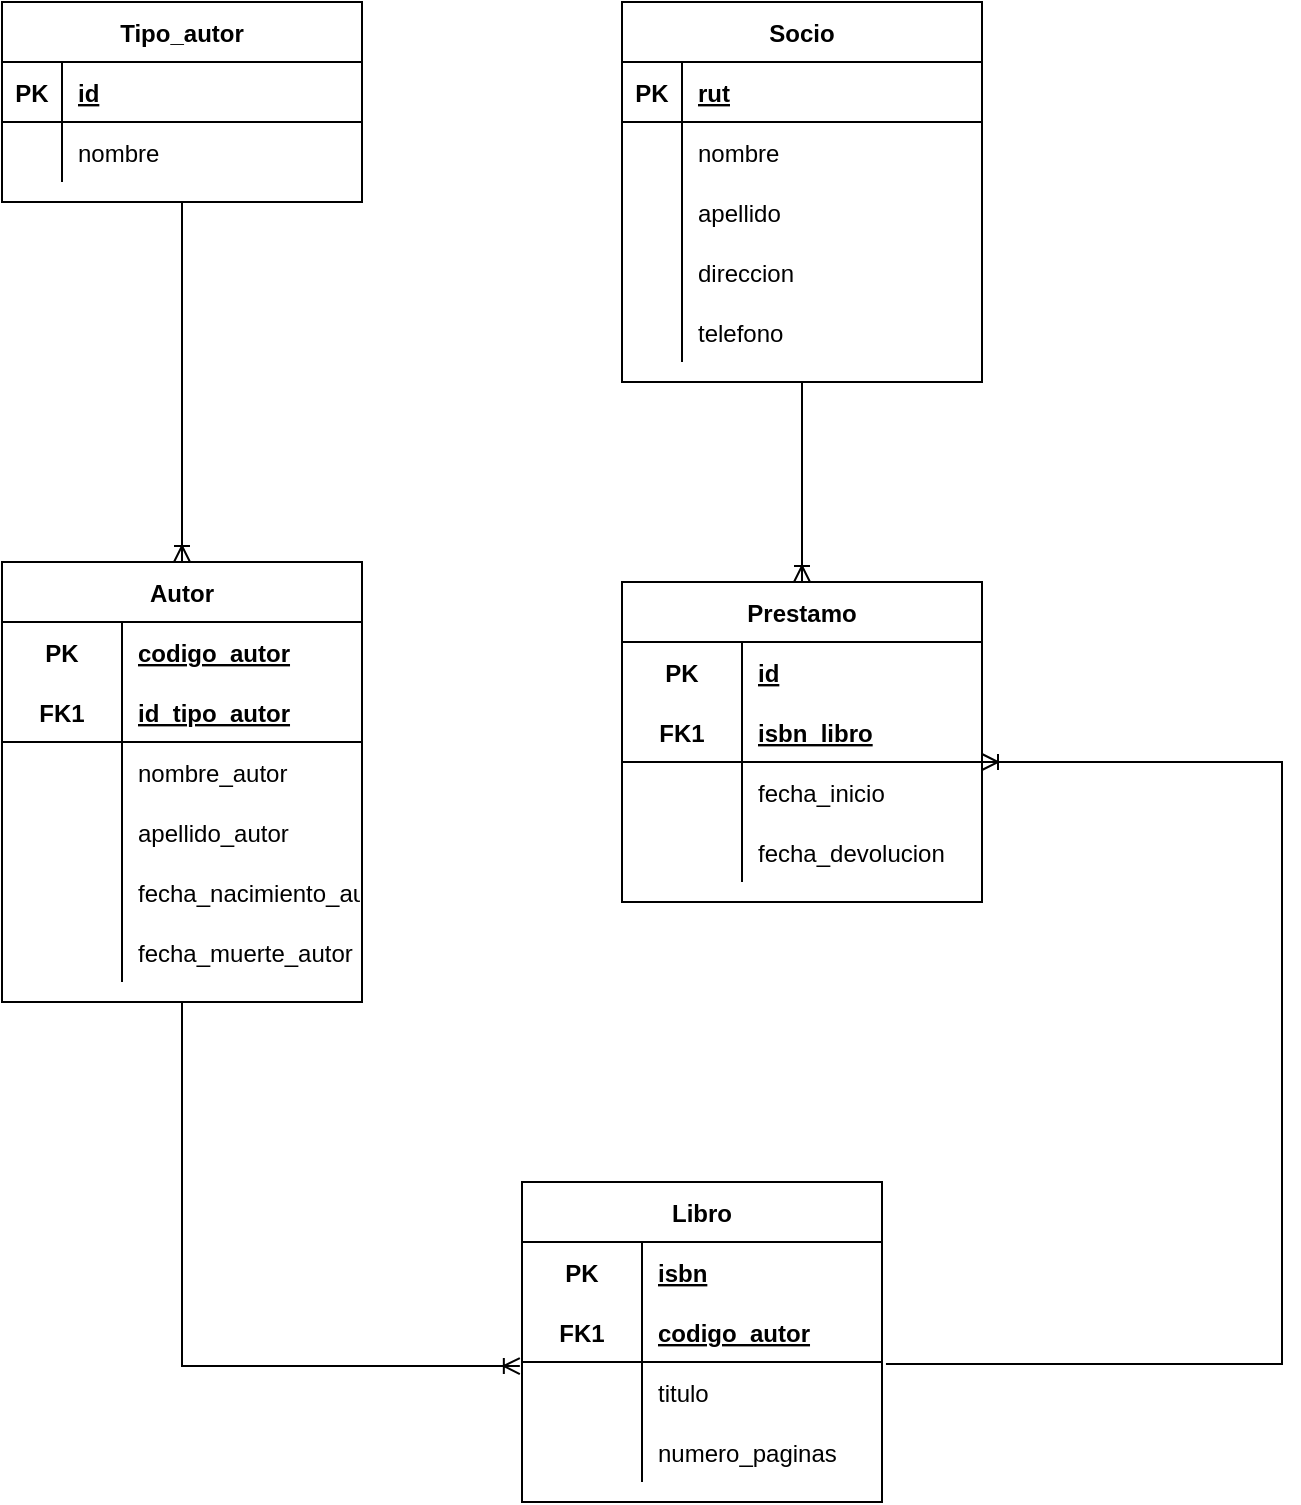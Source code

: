 <mxfile version="20.2.2" type="device"><diagram id="qqFKL270orNoFgslVm-Y" name="Página-1"><mxGraphModel dx="1437" dy="813" grid="1" gridSize="10" guides="1" tooltips="1" connect="1" arrows="1" fold="1" page="1" pageScale="1" pageWidth="827" pageHeight="1169" math="0" shadow="0"><root><mxCell id="0"/><mxCell id="1" parent="0"/><mxCell id="czoO1oTbY1Dwe-ehmWwC-1" value="Tipo_autor" style="shape=table;startSize=30;container=1;collapsible=1;childLayout=tableLayout;fixedRows=1;rowLines=0;fontStyle=1;align=center;resizeLast=1;" vertex="1" parent="1"><mxGeometry x="100" y="209" width="180" height="100" as="geometry"/></mxCell><mxCell id="czoO1oTbY1Dwe-ehmWwC-2" value="" style="shape=tableRow;horizontal=0;startSize=0;swimlaneHead=0;swimlaneBody=0;fillColor=none;collapsible=0;dropTarget=0;points=[[0,0.5],[1,0.5]];portConstraint=eastwest;top=0;left=0;right=0;bottom=1;" vertex="1" parent="czoO1oTbY1Dwe-ehmWwC-1"><mxGeometry y="30" width="180" height="30" as="geometry"/></mxCell><mxCell id="czoO1oTbY1Dwe-ehmWwC-3" value="PK" style="shape=partialRectangle;connectable=0;fillColor=none;top=0;left=0;bottom=0;right=0;fontStyle=1;overflow=hidden;" vertex="1" parent="czoO1oTbY1Dwe-ehmWwC-2"><mxGeometry width="30" height="30" as="geometry"><mxRectangle width="30" height="30" as="alternateBounds"/></mxGeometry></mxCell><mxCell id="czoO1oTbY1Dwe-ehmWwC-4" value="id" style="shape=partialRectangle;connectable=0;fillColor=none;top=0;left=0;bottom=0;right=0;align=left;spacingLeft=6;fontStyle=5;overflow=hidden;" vertex="1" parent="czoO1oTbY1Dwe-ehmWwC-2"><mxGeometry x="30" width="150" height="30" as="geometry"><mxRectangle width="150" height="30" as="alternateBounds"/></mxGeometry></mxCell><mxCell id="czoO1oTbY1Dwe-ehmWwC-5" value="" style="shape=tableRow;horizontal=0;startSize=0;swimlaneHead=0;swimlaneBody=0;fillColor=none;collapsible=0;dropTarget=0;points=[[0,0.5],[1,0.5]];portConstraint=eastwest;top=0;left=0;right=0;bottom=0;" vertex="1" parent="czoO1oTbY1Dwe-ehmWwC-1"><mxGeometry y="60" width="180" height="30" as="geometry"/></mxCell><mxCell id="czoO1oTbY1Dwe-ehmWwC-6" value="" style="shape=partialRectangle;connectable=0;fillColor=none;top=0;left=0;bottom=0;right=0;editable=1;overflow=hidden;" vertex="1" parent="czoO1oTbY1Dwe-ehmWwC-5"><mxGeometry width="30" height="30" as="geometry"><mxRectangle width="30" height="30" as="alternateBounds"/></mxGeometry></mxCell><mxCell id="czoO1oTbY1Dwe-ehmWwC-7" value="nombre" style="shape=partialRectangle;connectable=0;fillColor=none;top=0;left=0;bottom=0;right=0;align=left;spacingLeft=6;overflow=hidden;" vertex="1" parent="czoO1oTbY1Dwe-ehmWwC-5"><mxGeometry x="30" width="150" height="30" as="geometry"><mxRectangle width="150" height="30" as="alternateBounds"/></mxGeometry></mxCell><mxCell id="czoO1oTbY1Dwe-ehmWwC-27" value="Autor" style="shape=table;startSize=30;container=1;collapsible=1;childLayout=tableLayout;fixedRows=1;rowLines=0;fontStyle=1;align=center;resizeLast=1;" vertex="1" parent="1"><mxGeometry x="100" y="489" width="180" height="220" as="geometry"/></mxCell><mxCell id="czoO1oTbY1Dwe-ehmWwC-28" value="" style="shape=tableRow;horizontal=0;startSize=0;swimlaneHead=0;swimlaneBody=0;fillColor=none;collapsible=0;dropTarget=0;points=[[0,0.5],[1,0.5]];portConstraint=eastwest;top=0;left=0;right=0;bottom=0;" vertex="1" parent="czoO1oTbY1Dwe-ehmWwC-27"><mxGeometry y="30" width="180" height="30" as="geometry"/></mxCell><mxCell id="czoO1oTbY1Dwe-ehmWwC-29" value="PK" style="shape=partialRectangle;connectable=0;fillColor=none;top=0;left=0;bottom=0;right=0;fontStyle=1;overflow=hidden;" vertex="1" parent="czoO1oTbY1Dwe-ehmWwC-28"><mxGeometry width="60" height="30" as="geometry"><mxRectangle width="60" height="30" as="alternateBounds"/></mxGeometry></mxCell><mxCell id="czoO1oTbY1Dwe-ehmWwC-30" value="codigo_autor" style="shape=partialRectangle;connectable=0;fillColor=none;top=0;left=0;bottom=0;right=0;align=left;spacingLeft=6;fontStyle=5;overflow=hidden;" vertex="1" parent="czoO1oTbY1Dwe-ehmWwC-28"><mxGeometry x="60" width="120" height="30" as="geometry"><mxRectangle width="120" height="30" as="alternateBounds"/></mxGeometry></mxCell><mxCell id="czoO1oTbY1Dwe-ehmWwC-31" value="" style="shape=tableRow;horizontal=0;startSize=0;swimlaneHead=0;swimlaneBody=0;fillColor=none;collapsible=0;dropTarget=0;points=[[0,0.5],[1,0.5]];portConstraint=eastwest;top=0;left=0;right=0;bottom=1;" vertex="1" parent="czoO1oTbY1Dwe-ehmWwC-27"><mxGeometry y="60" width="180" height="30" as="geometry"/></mxCell><mxCell id="czoO1oTbY1Dwe-ehmWwC-32" value="FK1" style="shape=partialRectangle;connectable=0;fillColor=none;top=0;left=0;bottom=0;right=0;fontStyle=1;overflow=hidden;" vertex="1" parent="czoO1oTbY1Dwe-ehmWwC-31"><mxGeometry width="60" height="30" as="geometry"><mxRectangle width="60" height="30" as="alternateBounds"/></mxGeometry></mxCell><mxCell id="czoO1oTbY1Dwe-ehmWwC-33" value="id_tipo_autor" style="shape=partialRectangle;connectable=0;fillColor=none;top=0;left=0;bottom=0;right=0;align=left;spacingLeft=6;fontStyle=5;overflow=hidden;" vertex="1" parent="czoO1oTbY1Dwe-ehmWwC-31"><mxGeometry x="60" width="120" height="30" as="geometry"><mxRectangle width="120" height="30" as="alternateBounds"/></mxGeometry></mxCell><mxCell id="czoO1oTbY1Dwe-ehmWwC-34" value="" style="shape=tableRow;horizontal=0;startSize=0;swimlaneHead=0;swimlaneBody=0;fillColor=none;collapsible=0;dropTarget=0;points=[[0,0.5],[1,0.5]];portConstraint=eastwest;top=0;left=0;right=0;bottom=0;" vertex="1" parent="czoO1oTbY1Dwe-ehmWwC-27"><mxGeometry y="90" width="180" height="30" as="geometry"/></mxCell><mxCell id="czoO1oTbY1Dwe-ehmWwC-35" value="" style="shape=partialRectangle;connectable=0;fillColor=none;top=0;left=0;bottom=0;right=0;editable=1;overflow=hidden;" vertex="1" parent="czoO1oTbY1Dwe-ehmWwC-34"><mxGeometry width="60" height="30" as="geometry"><mxRectangle width="60" height="30" as="alternateBounds"/></mxGeometry></mxCell><mxCell id="czoO1oTbY1Dwe-ehmWwC-36" value="nombre_autor" style="shape=partialRectangle;connectable=0;fillColor=none;top=0;left=0;bottom=0;right=0;align=left;spacingLeft=6;overflow=hidden;" vertex="1" parent="czoO1oTbY1Dwe-ehmWwC-34"><mxGeometry x="60" width="120" height="30" as="geometry"><mxRectangle width="120" height="30" as="alternateBounds"/></mxGeometry></mxCell><mxCell id="czoO1oTbY1Dwe-ehmWwC-37" value="" style="shape=tableRow;horizontal=0;startSize=0;swimlaneHead=0;swimlaneBody=0;fillColor=none;collapsible=0;dropTarget=0;points=[[0,0.5],[1,0.5]];portConstraint=eastwest;top=0;left=0;right=0;bottom=0;" vertex="1" parent="czoO1oTbY1Dwe-ehmWwC-27"><mxGeometry y="120" width="180" height="30" as="geometry"/></mxCell><mxCell id="czoO1oTbY1Dwe-ehmWwC-38" value="" style="shape=partialRectangle;connectable=0;fillColor=none;top=0;left=0;bottom=0;right=0;editable=1;overflow=hidden;" vertex="1" parent="czoO1oTbY1Dwe-ehmWwC-37"><mxGeometry width="60" height="30" as="geometry"><mxRectangle width="60" height="30" as="alternateBounds"/></mxGeometry></mxCell><mxCell id="czoO1oTbY1Dwe-ehmWwC-39" value="apellido_autor" style="shape=partialRectangle;connectable=0;fillColor=none;top=0;left=0;bottom=0;right=0;align=left;spacingLeft=6;overflow=hidden;" vertex="1" parent="czoO1oTbY1Dwe-ehmWwC-37"><mxGeometry x="60" width="120" height="30" as="geometry"><mxRectangle width="120" height="30" as="alternateBounds"/></mxGeometry></mxCell><mxCell id="czoO1oTbY1Dwe-ehmWwC-43" style="shape=tableRow;horizontal=0;startSize=0;swimlaneHead=0;swimlaneBody=0;fillColor=none;collapsible=0;dropTarget=0;points=[[0,0.5],[1,0.5]];portConstraint=eastwest;top=0;left=0;right=0;bottom=0;" vertex="1" parent="czoO1oTbY1Dwe-ehmWwC-27"><mxGeometry y="150" width="180" height="30" as="geometry"/></mxCell><mxCell id="czoO1oTbY1Dwe-ehmWwC-44" style="shape=partialRectangle;connectable=0;fillColor=none;top=0;left=0;bottom=0;right=0;editable=1;overflow=hidden;" vertex="1" parent="czoO1oTbY1Dwe-ehmWwC-43"><mxGeometry width="60" height="30" as="geometry"><mxRectangle width="60" height="30" as="alternateBounds"/></mxGeometry></mxCell><mxCell id="czoO1oTbY1Dwe-ehmWwC-45" value="fecha_nacimiento_autor" style="shape=partialRectangle;connectable=0;fillColor=none;top=0;left=0;bottom=0;right=0;align=left;spacingLeft=6;overflow=hidden;" vertex="1" parent="czoO1oTbY1Dwe-ehmWwC-43"><mxGeometry x="60" width="120" height="30" as="geometry"><mxRectangle width="120" height="30" as="alternateBounds"/></mxGeometry></mxCell><mxCell id="czoO1oTbY1Dwe-ehmWwC-40" style="shape=tableRow;horizontal=0;startSize=0;swimlaneHead=0;swimlaneBody=0;fillColor=none;collapsible=0;dropTarget=0;points=[[0,0.5],[1,0.5]];portConstraint=eastwest;top=0;left=0;right=0;bottom=0;" vertex="1" parent="czoO1oTbY1Dwe-ehmWwC-27"><mxGeometry y="180" width="180" height="30" as="geometry"/></mxCell><mxCell id="czoO1oTbY1Dwe-ehmWwC-41" style="shape=partialRectangle;connectable=0;fillColor=none;top=0;left=0;bottom=0;right=0;editable=1;overflow=hidden;" vertex="1" parent="czoO1oTbY1Dwe-ehmWwC-40"><mxGeometry width="60" height="30" as="geometry"><mxRectangle width="60" height="30" as="alternateBounds"/></mxGeometry></mxCell><mxCell id="czoO1oTbY1Dwe-ehmWwC-42" value="fecha_muerte_autor" style="shape=partialRectangle;connectable=0;fillColor=none;top=0;left=0;bottom=0;right=0;align=left;spacingLeft=6;overflow=hidden;" vertex="1" parent="czoO1oTbY1Dwe-ehmWwC-40"><mxGeometry x="60" width="120" height="30" as="geometry"><mxRectangle width="120" height="30" as="alternateBounds"/></mxGeometry></mxCell><mxCell id="czoO1oTbY1Dwe-ehmWwC-46" value="Libro" style="shape=table;startSize=30;container=1;collapsible=1;childLayout=tableLayout;fixedRows=1;rowLines=0;fontStyle=1;align=center;resizeLast=1;" vertex="1" parent="1"><mxGeometry x="360" y="799" width="180" height="160" as="geometry"/></mxCell><mxCell id="czoO1oTbY1Dwe-ehmWwC-47" value="" style="shape=tableRow;horizontal=0;startSize=0;swimlaneHead=0;swimlaneBody=0;fillColor=none;collapsible=0;dropTarget=0;points=[[0,0.5],[1,0.5]];portConstraint=eastwest;top=0;left=0;right=0;bottom=0;" vertex="1" parent="czoO1oTbY1Dwe-ehmWwC-46"><mxGeometry y="30" width="180" height="30" as="geometry"/></mxCell><mxCell id="czoO1oTbY1Dwe-ehmWwC-48" value="PK" style="shape=partialRectangle;connectable=0;fillColor=none;top=0;left=0;bottom=0;right=0;fontStyle=1;overflow=hidden;" vertex="1" parent="czoO1oTbY1Dwe-ehmWwC-47"><mxGeometry width="60" height="30" as="geometry"><mxRectangle width="60" height="30" as="alternateBounds"/></mxGeometry></mxCell><mxCell id="czoO1oTbY1Dwe-ehmWwC-49" value="isbn" style="shape=partialRectangle;connectable=0;fillColor=none;top=0;left=0;bottom=0;right=0;align=left;spacingLeft=6;fontStyle=5;overflow=hidden;" vertex="1" parent="czoO1oTbY1Dwe-ehmWwC-47"><mxGeometry x="60" width="120" height="30" as="geometry"><mxRectangle width="120" height="30" as="alternateBounds"/></mxGeometry></mxCell><mxCell id="czoO1oTbY1Dwe-ehmWwC-50" value="" style="shape=tableRow;horizontal=0;startSize=0;swimlaneHead=0;swimlaneBody=0;fillColor=none;collapsible=0;dropTarget=0;points=[[0,0.5],[1,0.5]];portConstraint=eastwest;top=0;left=0;right=0;bottom=1;" vertex="1" parent="czoO1oTbY1Dwe-ehmWwC-46"><mxGeometry y="60" width="180" height="30" as="geometry"/></mxCell><mxCell id="czoO1oTbY1Dwe-ehmWwC-51" value="FK1" style="shape=partialRectangle;connectable=0;fillColor=none;top=0;left=0;bottom=0;right=0;fontStyle=1;overflow=hidden;" vertex="1" parent="czoO1oTbY1Dwe-ehmWwC-50"><mxGeometry width="60" height="30" as="geometry"><mxRectangle width="60" height="30" as="alternateBounds"/></mxGeometry></mxCell><mxCell id="czoO1oTbY1Dwe-ehmWwC-52" value="codigo_autor" style="shape=partialRectangle;connectable=0;fillColor=none;top=0;left=0;bottom=0;right=0;align=left;spacingLeft=6;fontStyle=5;overflow=hidden;" vertex="1" parent="czoO1oTbY1Dwe-ehmWwC-50"><mxGeometry x="60" width="120" height="30" as="geometry"><mxRectangle width="120" height="30" as="alternateBounds"/></mxGeometry></mxCell><mxCell id="czoO1oTbY1Dwe-ehmWwC-53" value="" style="shape=tableRow;horizontal=0;startSize=0;swimlaneHead=0;swimlaneBody=0;fillColor=none;collapsible=0;dropTarget=0;points=[[0,0.5],[1,0.5]];portConstraint=eastwest;top=0;left=0;right=0;bottom=0;" vertex="1" parent="czoO1oTbY1Dwe-ehmWwC-46"><mxGeometry y="90" width="180" height="30" as="geometry"/></mxCell><mxCell id="czoO1oTbY1Dwe-ehmWwC-54" value="" style="shape=partialRectangle;connectable=0;fillColor=none;top=0;left=0;bottom=0;right=0;editable=1;overflow=hidden;" vertex="1" parent="czoO1oTbY1Dwe-ehmWwC-53"><mxGeometry width="60" height="30" as="geometry"><mxRectangle width="60" height="30" as="alternateBounds"/></mxGeometry></mxCell><mxCell id="czoO1oTbY1Dwe-ehmWwC-55" value="titulo" style="shape=partialRectangle;connectable=0;fillColor=none;top=0;left=0;bottom=0;right=0;align=left;spacingLeft=6;overflow=hidden;" vertex="1" parent="czoO1oTbY1Dwe-ehmWwC-53"><mxGeometry x="60" width="120" height="30" as="geometry"><mxRectangle width="120" height="30" as="alternateBounds"/></mxGeometry></mxCell><mxCell id="czoO1oTbY1Dwe-ehmWwC-56" value="" style="shape=tableRow;horizontal=0;startSize=0;swimlaneHead=0;swimlaneBody=0;fillColor=none;collapsible=0;dropTarget=0;points=[[0,0.5],[1,0.5]];portConstraint=eastwest;top=0;left=0;right=0;bottom=0;" vertex="1" parent="czoO1oTbY1Dwe-ehmWwC-46"><mxGeometry y="120" width="180" height="30" as="geometry"/></mxCell><mxCell id="czoO1oTbY1Dwe-ehmWwC-57" value="" style="shape=partialRectangle;connectable=0;fillColor=none;top=0;left=0;bottom=0;right=0;editable=1;overflow=hidden;" vertex="1" parent="czoO1oTbY1Dwe-ehmWwC-56"><mxGeometry width="60" height="30" as="geometry"><mxRectangle width="60" height="30" as="alternateBounds"/></mxGeometry></mxCell><mxCell id="czoO1oTbY1Dwe-ehmWwC-58" value="numero_paginas" style="shape=partialRectangle;connectable=0;fillColor=none;top=0;left=0;bottom=0;right=0;align=left;spacingLeft=6;overflow=hidden;" vertex="1" parent="czoO1oTbY1Dwe-ehmWwC-56"><mxGeometry x="60" width="120" height="30" as="geometry"><mxRectangle width="120" height="30" as="alternateBounds"/></mxGeometry></mxCell><mxCell id="czoO1oTbY1Dwe-ehmWwC-62" value="Prestamo" style="shape=table;startSize=30;container=1;collapsible=1;childLayout=tableLayout;fixedRows=1;rowLines=0;fontStyle=1;align=center;resizeLast=1;" vertex="1" parent="1"><mxGeometry x="410" y="499" width="180" height="160" as="geometry"/></mxCell><mxCell id="czoO1oTbY1Dwe-ehmWwC-63" value="" style="shape=tableRow;horizontal=0;startSize=0;swimlaneHead=0;swimlaneBody=0;fillColor=none;collapsible=0;dropTarget=0;points=[[0,0.5],[1,0.5]];portConstraint=eastwest;top=0;left=0;right=0;bottom=0;" vertex="1" parent="czoO1oTbY1Dwe-ehmWwC-62"><mxGeometry y="30" width="180" height="30" as="geometry"/></mxCell><mxCell id="czoO1oTbY1Dwe-ehmWwC-64" value="PK" style="shape=partialRectangle;connectable=0;fillColor=none;top=0;left=0;bottom=0;right=0;fontStyle=1;overflow=hidden;" vertex="1" parent="czoO1oTbY1Dwe-ehmWwC-63"><mxGeometry width="60" height="30" as="geometry"><mxRectangle width="60" height="30" as="alternateBounds"/></mxGeometry></mxCell><mxCell id="czoO1oTbY1Dwe-ehmWwC-65" value="id" style="shape=partialRectangle;connectable=0;fillColor=none;top=0;left=0;bottom=0;right=0;align=left;spacingLeft=6;fontStyle=5;overflow=hidden;" vertex="1" parent="czoO1oTbY1Dwe-ehmWwC-63"><mxGeometry x="60" width="120" height="30" as="geometry"><mxRectangle width="120" height="30" as="alternateBounds"/></mxGeometry></mxCell><mxCell id="czoO1oTbY1Dwe-ehmWwC-66" value="" style="shape=tableRow;horizontal=0;startSize=0;swimlaneHead=0;swimlaneBody=0;fillColor=none;collapsible=0;dropTarget=0;points=[[0,0.5],[1,0.5]];portConstraint=eastwest;top=0;left=0;right=0;bottom=1;" vertex="1" parent="czoO1oTbY1Dwe-ehmWwC-62"><mxGeometry y="60" width="180" height="30" as="geometry"/></mxCell><mxCell id="czoO1oTbY1Dwe-ehmWwC-67" value="FK1" style="shape=partialRectangle;connectable=0;fillColor=none;top=0;left=0;bottom=0;right=0;fontStyle=1;overflow=hidden;" vertex="1" parent="czoO1oTbY1Dwe-ehmWwC-66"><mxGeometry width="60" height="30" as="geometry"><mxRectangle width="60" height="30" as="alternateBounds"/></mxGeometry></mxCell><mxCell id="czoO1oTbY1Dwe-ehmWwC-68" value="isbn_libro" style="shape=partialRectangle;connectable=0;fillColor=none;top=0;left=0;bottom=0;right=0;align=left;spacingLeft=6;fontStyle=5;overflow=hidden;" vertex="1" parent="czoO1oTbY1Dwe-ehmWwC-66"><mxGeometry x="60" width="120" height="30" as="geometry"><mxRectangle width="120" height="30" as="alternateBounds"/></mxGeometry></mxCell><mxCell id="czoO1oTbY1Dwe-ehmWwC-69" value="" style="shape=tableRow;horizontal=0;startSize=0;swimlaneHead=0;swimlaneBody=0;fillColor=none;collapsible=0;dropTarget=0;points=[[0,0.5],[1,0.5]];portConstraint=eastwest;top=0;left=0;right=0;bottom=0;" vertex="1" parent="czoO1oTbY1Dwe-ehmWwC-62"><mxGeometry y="90" width="180" height="30" as="geometry"/></mxCell><mxCell id="czoO1oTbY1Dwe-ehmWwC-70" value="" style="shape=partialRectangle;connectable=0;fillColor=none;top=0;left=0;bottom=0;right=0;editable=1;overflow=hidden;" vertex="1" parent="czoO1oTbY1Dwe-ehmWwC-69"><mxGeometry width="60" height="30" as="geometry"><mxRectangle width="60" height="30" as="alternateBounds"/></mxGeometry></mxCell><mxCell id="czoO1oTbY1Dwe-ehmWwC-71" value="fecha_inicio" style="shape=partialRectangle;connectable=0;fillColor=none;top=0;left=0;bottom=0;right=0;align=left;spacingLeft=6;overflow=hidden;" vertex="1" parent="czoO1oTbY1Dwe-ehmWwC-69"><mxGeometry x="60" width="120" height="30" as="geometry"><mxRectangle width="120" height="30" as="alternateBounds"/></mxGeometry></mxCell><mxCell id="czoO1oTbY1Dwe-ehmWwC-72" value="" style="shape=tableRow;horizontal=0;startSize=0;swimlaneHead=0;swimlaneBody=0;fillColor=none;collapsible=0;dropTarget=0;points=[[0,0.5],[1,0.5]];portConstraint=eastwest;top=0;left=0;right=0;bottom=0;" vertex="1" parent="czoO1oTbY1Dwe-ehmWwC-62"><mxGeometry y="120" width="180" height="30" as="geometry"/></mxCell><mxCell id="czoO1oTbY1Dwe-ehmWwC-73" value="" style="shape=partialRectangle;connectable=0;fillColor=none;top=0;left=0;bottom=0;right=0;editable=1;overflow=hidden;" vertex="1" parent="czoO1oTbY1Dwe-ehmWwC-72"><mxGeometry width="60" height="30" as="geometry"><mxRectangle width="60" height="30" as="alternateBounds"/></mxGeometry></mxCell><mxCell id="czoO1oTbY1Dwe-ehmWwC-74" value="fecha_devolucion" style="shape=partialRectangle;connectable=0;fillColor=none;top=0;left=0;bottom=0;right=0;align=left;spacingLeft=6;overflow=hidden;" vertex="1" parent="czoO1oTbY1Dwe-ehmWwC-72"><mxGeometry x="60" width="120" height="30" as="geometry"><mxRectangle width="120" height="30" as="alternateBounds"/></mxGeometry></mxCell><mxCell id="czoO1oTbY1Dwe-ehmWwC-75" value="Socio" style="shape=table;startSize=30;container=1;collapsible=1;childLayout=tableLayout;fixedRows=1;rowLines=0;fontStyle=1;align=center;resizeLast=1;" vertex="1" parent="1"><mxGeometry x="410" y="209" width="180" height="190" as="geometry"/></mxCell><mxCell id="czoO1oTbY1Dwe-ehmWwC-76" value="" style="shape=tableRow;horizontal=0;startSize=0;swimlaneHead=0;swimlaneBody=0;fillColor=none;collapsible=0;dropTarget=0;points=[[0,0.5],[1,0.5]];portConstraint=eastwest;top=0;left=0;right=0;bottom=1;" vertex="1" parent="czoO1oTbY1Dwe-ehmWwC-75"><mxGeometry y="30" width="180" height="30" as="geometry"/></mxCell><mxCell id="czoO1oTbY1Dwe-ehmWwC-77" value="PK" style="shape=partialRectangle;connectable=0;fillColor=none;top=0;left=0;bottom=0;right=0;fontStyle=1;overflow=hidden;" vertex="1" parent="czoO1oTbY1Dwe-ehmWwC-76"><mxGeometry width="30" height="30" as="geometry"><mxRectangle width="30" height="30" as="alternateBounds"/></mxGeometry></mxCell><mxCell id="czoO1oTbY1Dwe-ehmWwC-78" value="rut" style="shape=partialRectangle;connectable=0;fillColor=none;top=0;left=0;bottom=0;right=0;align=left;spacingLeft=6;fontStyle=5;overflow=hidden;" vertex="1" parent="czoO1oTbY1Dwe-ehmWwC-76"><mxGeometry x="30" width="150" height="30" as="geometry"><mxRectangle width="150" height="30" as="alternateBounds"/></mxGeometry></mxCell><mxCell id="czoO1oTbY1Dwe-ehmWwC-79" value="" style="shape=tableRow;horizontal=0;startSize=0;swimlaneHead=0;swimlaneBody=0;fillColor=none;collapsible=0;dropTarget=0;points=[[0,0.5],[1,0.5]];portConstraint=eastwest;top=0;left=0;right=0;bottom=0;" vertex="1" parent="czoO1oTbY1Dwe-ehmWwC-75"><mxGeometry y="60" width="180" height="30" as="geometry"/></mxCell><mxCell id="czoO1oTbY1Dwe-ehmWwC-80" value="" style="shape=partialRectangle;connectable=0;fillColor=none;top=0;left=0;bottom=0;right=0;editable=1;overflow=hidden;" vertex="1" parent="czoO1oTbY1Dwe-ehmWwC-79"><mxGeometry width="30" height="30" as="geometry"><mxRectangle width="30" height="30" as="alternateBounds"/></mxGeometry></mxCell><mxCell id="czoO1oTbY1Dwe-ehmWwC-81" value="nombre" style="shape=partialRectangle;connectable=0;fillColor=none;top=0;left=0;bottom=0;right=0;align=left;spacingLeft=6;overflow=hidden;" vertex="1" parent="czoO1oTbY1Dwe-ehmWwC-79"><mxGeometry x="30" width="150" height="30" as="geometry"><mxRectangle width="150" height="30" as="alternateBounds"/></mxGeometry></mxCell><mxCell id="czoO1oTbY1Dwe-ehmWwC-88" style="shape=tableRow;horizontal=0;startSize=0;swimlaneHead=0;swimlaneBody=0;fillColor=none;collapsible=0;dropTarget=0;points=[[0,0.5],[1,0.5]];portConstraint=eastwest;top=0;left=0;right=0;bottom=0;" vertex="1" parent="czoO1oTbY1Dwe-ehmWwC-75"><mxGeometry y="90" width="180" height="30" as="geometry"/></mxCell><mxCell id="czoO1oTbY1Dwe-ehmWwC-89" style="shape=partialRectangle;connectable=0;fillColor=none;top=0;left=0;bottom=0;right=0;editable=1;overflow=hidden;" vertex="1" parent="czoO1oTbY1Dwe-ehmWwC-88"><mxGeometry width="30" height="30" as="geometry"><mxRectangle width="30" height="30" as="alternateBounds"/></mxGeometry></mxCell><mxCell id="czoO1oTbY1Dwe-ehmWwC-90" value="apellido" style="shape=partialRectangle;connectable=0;fillColor=none;top=0;left=0;bottom=0;right=0;align=left;spacingLeft=6;overflow=hidden;" vertex="1" parent="czoO1oTbY1Dwe-ehmWwC-88"><mxGeometry x="30" width="150" height="30" as="geometry"><mxRectangle width="150" height="30" as="alternateBounds"/></mxGeometry></mxCell><mxCell id="czoO1oTbY1Dwe-ehmWwC-85" style="shape=tableRow;horizontal=0;startSize=0;swimlaneHead=0;swimlaneBody=0;fillColor=none;collapsible=0;dropTarget=0;points=[[0,0.5],[1,0.5]];portConstraint=eastwest;top=0;left=0;right=0;bottom=0;" vertex="1" parent="czoO1oTbY1Dwe-ehmWwC-75"><mxGeometry y="120" width="180" height="30" as="geometry"/></mxCell><mxCell id="czoO1oTbY1Dwe-ehmWwC-86" style="shape=partialRectangle;connectable=0;fillColor=none;top=0;left=0;bottom=0;right=0;editable=1;overflow=hidden;" vertex="1" parent="czoO1oTbY1Dwe-ehmWwC-85"><mxGeometry width="30" height="30" as="geometry"><mxRectangle width="30" height="30" as="alternateBounds"/></mxGeometry></mxCell><mxCell id="czoO1oTbY1Dwe-ehmWwC-87" value="direccion" style="shape=partialRectangle;connectable=0;fillColor=none;top=0;left=0;bottom=0;right=0;align=left;spacingLeft=6;overflow=hidden;" vertex="1" parent="czoO1oTbY1Dwe-ehmWwC-85"><mxGeometry x="30" width="150" height="30" as="geometry"><mxRectangle width="150" height="30" as="alternateBounds"/></mxGeometry></mxCell><mxCell id="czoO1oTbY1Dwe-ehmWwC-82" style="shape=tableRow;horizontal=0;startSize=0;swimlaneHead=0;swimlaneBody=0;fillColor=none;collapsible=0;dropTarget=0;points=[[0,0.5],[1,0.5]];portConstraint=eastwest;top=0;left=0;right=0;bottom=0;" vertex="1" parent="czoO1oTbY1Dwe-ehmWwC-75"><mxGeometry y="150" width="180" height="30" as="geometry"/></mxCell><mxCell id="czoO1oTbY1Dwe-ehmWwC-83" style="shape=partialRectangle;connectable=0;fillColor=none;top=0;left=0;bottom=0;right=0;editable=1;overflow=hidden;" vertex="1" parent="czoO1oTbY1Dwe-ehmWwC-82"><mxGeometry width="30" height="30" as="geometry"><mxRectangle width="30" height="30" as="alternateBounds"/></mxGeometry></mxCell><mxCell id="czoO1oTbY1Dwe-ehmWwC-84" value="telefono" style="shape=partialRectangle;connectable=0;fillColor=none;top=0;left=0;bottom=0;right=0;align=left;spacingLeft=6;overflow=hidden;" vertex="1" parent="czoO1oTbY1Dwe-ehmWwC-82"><mxGeometry x="30" width="150" height="30" as="geometry"><mxRectangle width="150" height="30" as="alternateBounds"/></mxGeometry></mxCell><mxCell id="czoO1oTbY1Dwe-ehmWwC-91" value="" style="fontSize=12;html=1;endArrow=ERoneToMany;rounded=0;exitX=0.5;exitY=1;exitDx=0;exitDy=0;entryX=0.5;entryY=0;entryDx=0;entryDy=0;" edge="1" parent="1" source="czoO1oTbY1Dwe-ehmWwC-1" target="czoO1oTbY1Dwe-ehmWwC-27"><mxGeometry width="100" height="100" relative="1" as="geometry"><mxPoint x="430" y="469" as="sourcePoint"/><mxPoint x="530" y="369" as="targetPoint"/></mxGeometry></mxCell><mxCell id="czoO1oTbY1Dwe-ehmWwC-93" value="" style="fontSize=12;html=1;endArrow=ERoneToMany;rounded=0;entryX=0.5;entryY=0;entryDx=0;entryDy=0;" edge="1" parent="1" target="czoO1oTbY1Dwe-ehmWwC-62"><mxGeometry width="100" height="100" relative="1" as="geometry"><mxPoint x="500" y="399" as="sourcePoint"/><mxPoint x="500" y="509" as="targetPoint"/></mxGeometry></mxCell><mxCell id="czoO1oTbY1Dwe-ehmWwC-94" value="" style="edgeStyle=elbowEdgeStyle;fontSize=12;html=1;endArrow=ERoneToMany;rounded=0;exitX=1.011;exitY=0.033;exitDx=0;exitDy=0;entryX=1;entryY=0;entryDx=0;entryDy=0;entryPerimeter=0;exitPerimeter=0;" edge="1" parent="1" source="czoO1oTbY1Dwe-ehmWwC-53" target="czoO1oTbY1Dwe-ehmWwC-69"><mxGeometry width="100" height="100" relative="1" as="geometry"><mxPoint x="330" y="529" as="sourcePoint"/><mxPoint x="430" y="429" as="targetPoint"/><Array as="points"><mxPoint x="740" y="579"/></Array></mxGeometry></mxCell><mxCell id="czoO1oTbY1Dwe-ehmWwC-95" value="" style="edgeStyle=orthogonalEdgeStyle;fontSize=12;html=1;endArrow=ERoneToMany;rounded=0;exitX=0.5;exitY=1;exitDx=0;exitDy=0;entryX=-0.006;entryY=0.067;entryDx=0;entryDy=0;entryPerimeter=0;" edge="1" parent="1" source="czoO1oTbY1Dwe-ehmWwC-27" target="czoO1oTbY1Dwe-ehmWwC-53"><mxGeometry width="100" height="100" relative="1" as="geometry"><mxPoint x="330" y="819" as="sourcePoint"/><mxPoint x="430" y="719" as="targetPoint"/></mxGeometry></mxCell></root></mxGraphModel></diagram></mxfile>